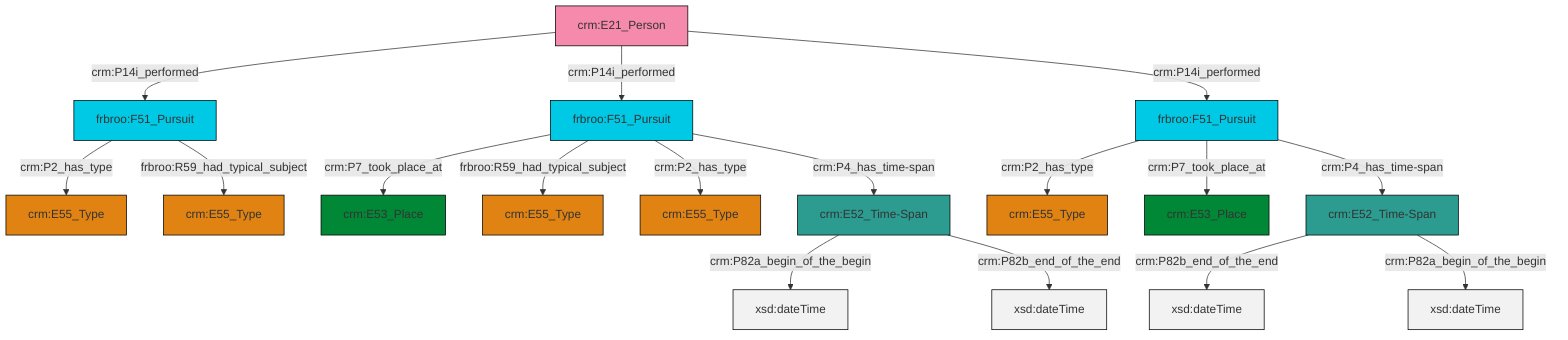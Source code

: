 graph TD
classDef Literal fill:#f2f2f2,stroke:#000000;
classDef CRM_Entity fill:#FFFFFF,stroke:#000000;
classDef Temporal_Entity fill:#00C9E6, stroke:#000000;
classDef Type fill:#E18312, stroke:#000000;
classDef Time-Span fill:#2C9C91, stroke:#000000;
classDef Appellation fill:#FFEB7F, stroke:#000000;
classDef Place fill:#008836, stroke:#000000;
classDef Persistent_Item fill:#B266B2, stroke:#000000;
classDef Conceptual_Object fill:#FFD700, stroke:#000000;
classDef Physical_Thing fill:#D2B48C, stroke:#000000;
classDef Actor fill:#f58aad, stroke:#000000;
classDef PC_Classes fill:#4ce600, stroke:#000000;
classDef Multi fill:#cccccc,stroke:#000000;

6["crm:E21_Person"]:::Actor -->|crm:P14i_performed| 4["frbroo:F51_Pursuit"]:::Temporal_Entity
9["crm:E52_Time-Span"]:::Time-Span -->|crm:P82b_end_of_the_end| 10[xsd:dateTime]:::Literal
16["frbroo:F51_Pursuit"]:::Temporal_Entity -->|crm:P2_has_type| 2["crm:E55_Type"]:::Type
18["frbroo:F51_Pursuit"]:::Temporal_Entity -->|crm:P7_took_place_at| 19["crm:E53_Place"]:::Place
4["frbroo:F51_Pursuit"]:::Temporal_Entity -->|crm:P2_has_type| 0["crm:E55_Type"]:::Type
6["crm:E21_Person"]:::Actor -->|crm:P14i_performed| 18["frbroo:F51_Pursuit"]:::Temporal_Entity
20["crm:E52_Time-Span"]:::Time-Span -->|crm:P82a_begin_of_the_begin| 21[xsd:dateTime]:::Literal
16["frbroo:F51_Pursuit"]:::Temporal_Entity -->|crm:P7_took_place_at| 7["crm:E53_Place"]:::Place
18["frbroo:F51_Pursuit"]:::Temporal_Entity -->|frbroo:R59_had_typical_subject| 22["crm:E55_Type"]:::Type
18["frbroo:F51_Pursuit"]:::Temporal_Entity -->|crm:P2_has_type| 12["crm:E55_Type"]:::Type
9["crm:E52_Time-Span"]:::Time-Span -->|crm:P82a_begin_of_the_begin| 24[xsd:dateTime]:::Literal
16["frbroo:F51_Pursuit"]:::Temporal_Entity -->|crm:P4_has_time-span| 9["crm:E52_Time-Span"]:::Time-Span
4["frbroo:F51_Pursuit"]:::Temporal_Entity -->|frbroo:R59_had_typical_subject| 14["crm:E55_Type"]:::Type
20["crm:E52_Time-Span"]:::Time-Span -->|crm:P82b_end_of_the_end| 28[xsd:dateTime]:::Literal
18["frbroo:F51_Pursuit"]:::Temporal_Entity -->|crm:P4_has_time-span| 20["crm:E52_Time-Span"]:::Time-Span
6["crm:E21_Person"]:::Actor -->|crm:P14i_performed| 16["frbroo:F51_Pursuit"]:::Temporal_Entity
